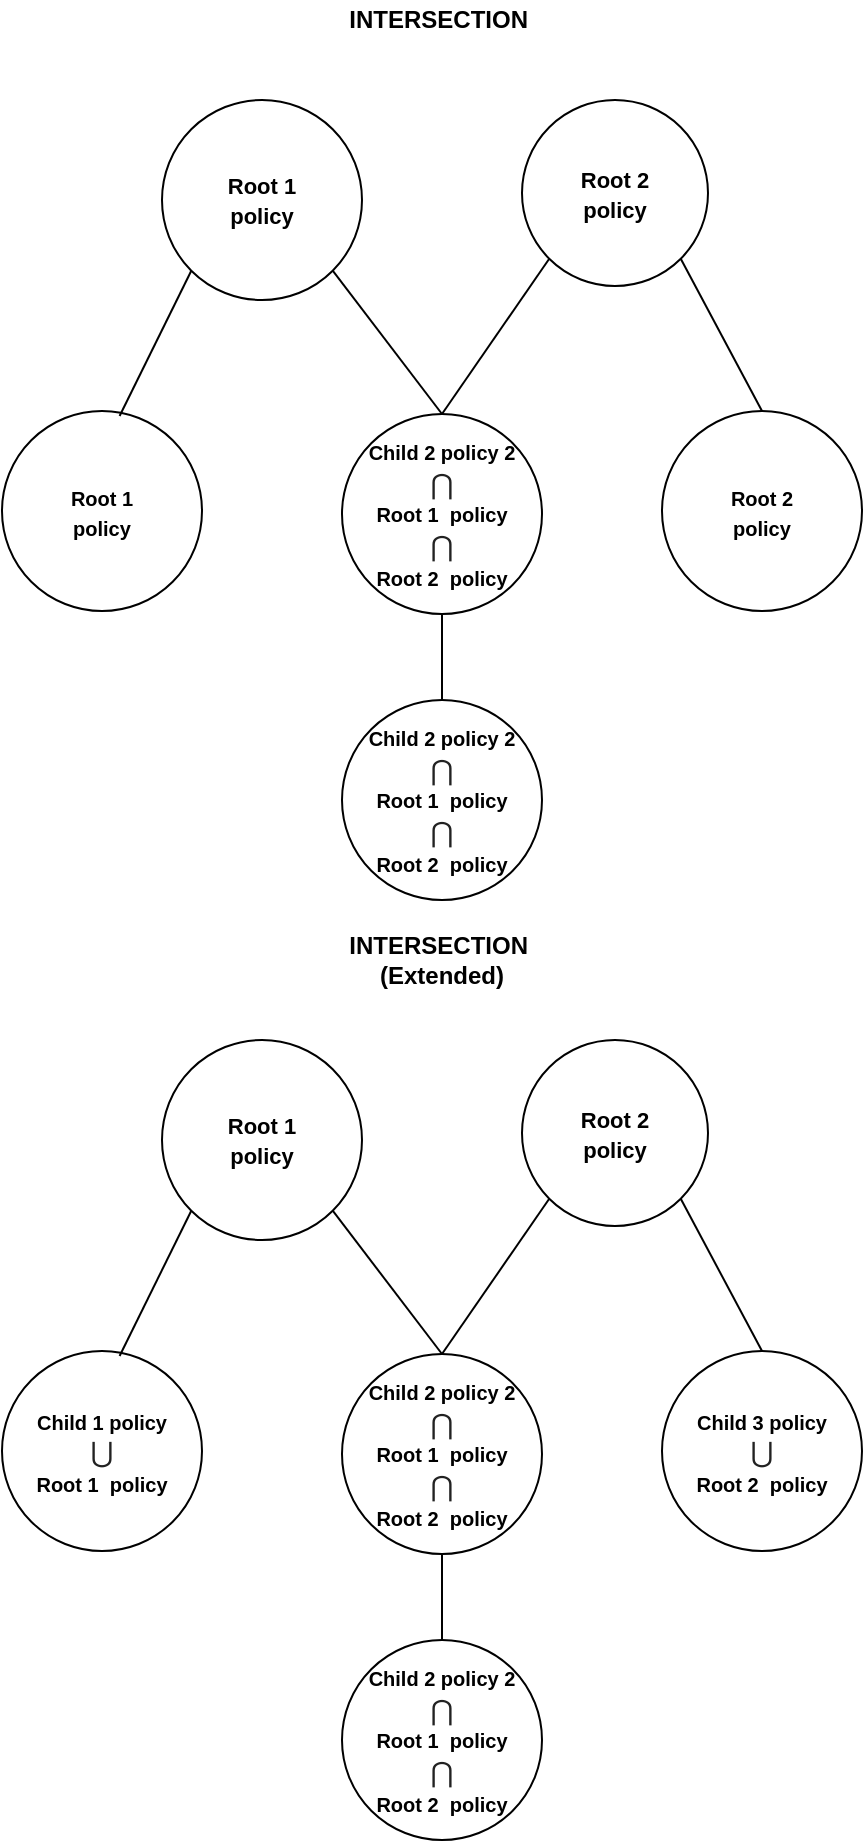 <mxfile version="13.3.0" type="device"><diagram id="11IgTsVwOGf4kCaAxO0r" name="Page-1"><mxGraphModel dx="2370" dy="2199" grid="1" gridSize="10" guides="1" tooltips="1" connect="1" arrows="1" fold="1" page="1" pageScale="1" pageWidth="727" pageHeight="969" math="0" shadow="0"><root><mxCell id="0"/><mxCell id="1" parent="0"/><mxCell id="oULmTyLawJG8FPRPxuBA-2" value="&lt;font style=&quot;font-size: 11px&quot;&gt;&lt;b&gt;Root 1&lt;br&gt;policy&lt;br&gt;&lt;/b&gt;&lt;/font&gt;" style="ellipse;whiteSpace=wrap;html=1;aspect=fixed;" vertex="1" parent="1"><mxGeometry x="200" y="-910" width="100" height="100" as="geometry"/></mxCell><mxCell id="oULmTyLawJG8FPRPxuBA-3" value="&lt;span style=&quot;font-size: 10px&quot;&gt;&lt;b&gt;Root 1 &lt;br&gt;policy&lt;/b&gt;&lt;/span&gt;" style="ellipse;whiteSpace=wrap;html=1;aspect=fixed;" vertex="1" parent="1"><mxGeometry x="120" y="-754.5" width="100" height="100" as="geometry"/></mxCell><mxCell id="oULmTyLawJG8FPRPxuBA-4" value="" style="endArrow=none;html=1;entryX=0;entryY=1;entryDx=0;entryDy=0;exitX=0.588;exitY=0.025;exitDx=0;exitDy=0;exitPerimeter=0;" edge="1" parent="1" source="oULmTyLawJG8FPRPxuBA-3" target="oULmTyLawJG8FPRPxuBA-2"><mxGeometry width="50" height="50" relative="1" as="geometry"><mxPoint x="310" y="-630" as="sourcePoint"/><mxPoint x="360" y="-680" as="targetPoint"/></mxGeometry></mxCell><mxCell id="oULmTyLawJG8FPRPxuBA-7" value="" style="endArrow=none;html=1;entryX=1;entryY=1;entryDx=0;entryDy=0;exitX=0.5;exitY=0;exitDx=0;exitDy=0;" edge="1" parent="1" source="oULmTyLawJG8FPRPxuBA-8" target="oULmTyLawJG8FPRPxuBA-2"><mxGeometry width="50" height="50" relative="1" as="geometry"><mxPoint x="259.5" y="-740" as="sourcePoint"/><mxPoint x="259.5" y="-810" as="targetPoint"/></mxGeometry></mxCell><mxCell id="oULmTyLawJG8FPRPxuBA-8" value="&lt;b style=&quot;font-size: 10px&quot;&gt;Child 2 policy 2&lt;br&gt;&lt;/b&gt;&lt;span style=&quot;color: rgb(34 , 34 , 34) ; font-family: &amp;#34;arial&amp;#34; , sans-serif ; font-size: 14px ; text-align: left ; background-color: rgb(255 , 255 , 255)&quot;&gt;⋂&lt;/span&gt;&lt;b style=&quot;font-size: 10px&quot;&gt;&lt;span style=&quot;color: rgb(32 , 33 , 34) ; font-family: sans-serif ; background-color: rgb(255 , 255 , 255)&quot;&gt;&lt;br&gt;&lt;/span&gt;Root 1&amp;nbsp; policy&lt;/b&gt;&lt;b style=&quot;font-size: 10px&quot;&gt;&lt;br&gt;&lt;/b&gt;&lt;span style=&quot;color: rgb(34 , 34 , 34) ; font-family: &amp;#34;arial&amp;#34; , sans-serif ; font-size: 14px ; text-align: left ; background-color: rgb(255 , 255 , 255)&quot;&gt;⋂&lt;/span&gt;&lt;b style=&quot;font-size: 10px&quot;&gt;&lt;span style=&quot;color: rgb(32 , 33 , 34) ; font-family: sans-serif ; background-color: rgb(255 , 255 , 255)&quot;&gt;&lt;br&gt;&lt;/span&gt;Root 2&amp;nbsp; policy&lt;/b&gt;" style="ellipse;whiteSpace=wrap;html=1;aspect=fixed;" vertex="1" parent="1"><mxGeometry x="290" y="-753" width="100" height="100" as="geometry"/></mxCell><mxCell id="oULmTyLawJG8FPRPxuBA-9" value="&lt;font style=&quot;font-size: 10px&quot;&gt;&lt;b&gt;Child 2 policy 2&lt;br&gt;&lt;/b&gt;&lt;span style=&quot;color: rgb(34 , 34 , 34) ; font-family: &amp;#34;arial&amp;#34; , sans-serif ; font-size: 14px ; text-align: left ; background-color: rgb(255 , 255 , 255)&quot;&gt;⋂&lt;/span&gt;&lt;b&gt;&lt;span style=&quot;color: rgb(32 , 33 , 34) ; font-family: sans-serif ; background-color: rgb(255 , 255 , 255)&quot;&gt;&lt;br&gt;&lt;/span&gt;Root 1&amp;nbsp; policy&lt;/b&gt;&lt;b&gt;&lt;br&gt;&lt;/b&gt;&lt;span style=&quot;color: rgb(34 , 34 , 34) ; font-family: &amp;#34;arial&amp;#34; , sans-serif ; font-size: 14px ; text-align: left ; background-color: rgb(255 , 255 , 255)&quot;&gt;⋂&lt;/span&gt;&lt;b&gt;&lt;span style=&quot;color: rgb(32 , 33 , 34) ; font-family: sans-serif ; background-color: rgb(255 , 255 , 255)&quot;&gt;&lt;br&gt;&lt;/span&gt;Root 2&amp;nbsp; policy&lt;/b&gt;&lt;br&gt;&lt;/font&gt;" style="ellipse;whiteSpace=wrap;html=1;aspect=fixed;" vertex="1" parent="1"><mxGeometry x="290" y="-610" width="100" height="100" as="geometry"/></mxCell><mxCell id="oULmTyLawJG8FPRPxuBA-19" value="&lt;font style=&quot;font-size: 11px&quot;&gt;&lt;b&gt;Root 2&lt;br&gt;policy&lt;br&gt;&lt;/b&gt;&lt;/font&gt;" style="ellipse;whiteSpace=wrap;html=1;aspect=fixed;" vertex="1" parent="1"><mxGeometry x="380" y="-910" width="93" height="93" as="geometry"/></mxCell><mxCell id="oULmTyLawJG8FPRPxuBA-20" value="&lt;span style=&quot;font-size: 10px&quot;&gt;&lt;b&gt;Root 2 &lt;br&gt;policy&lt;/b&gt;&lt;/span&gt;" style="ellipse;whiteSpace=wrap;html=1;aspect=fixed;" vertex="1" parent="1"><mxGeometry x="450" y="-754.5" width="100" height="100" as="geometry"/></mxCell><mxCell id="oULmTyLawJG8FPRPxuBA-22" value="" style="endArrow=none;html=1;entryX=0;entryY=1;entryDx=0;entryDy=0;exitX=0.5;exitY=0;exitDx=0;exitDy=0;" edge="1" parent="1" source="oULmTyLawJG8FPRPxuBA-8" target="oULmTyLawJG8FPRPxuBA-19"><mxGeometry width="50" height="50" relative="1" as="geometry"><mxPoint x="470" y="-733" as="sourcePoint"/><mxPoint x="469.5" y="-800" as="targetPoint"/></mxGeometry></mxCell><mxCell id="oULmTyLawJG8FPRPxuBA-24" value="" style="endArrow=none;html=1;entryX=1;entryY=1;entryDx=0;entryDy=0;exitX=0.5;exitY=0;exitDx=0;exitDy=0;" edge="1" parent="1" source="oULmTyLawJG8FPRPxuBA-20" target="oULmTyLawJG8FPRPxuBA-19"><mxGeometry width="50" height="50" relative="1" as="geometry"><mxPoint x="350" y="-743" as="sourcePoint"/><mxPoint x="441.716" y="-811.716" as="targetPoint"/></mxGeometry></mxCell><mxCell id="oULmTyLawJG8FPRPxuBA-25" value="&lt;b&gt;INTERSECTION&amp;nbsp;&lt;br&gt;&lt;/b&gt;" style="text;html=1;strokeColor=none;fillColor=none;align=center;verticalAlign=middle;whiteSpace=wrap;rounded=0;" vertex="1" parent="1"><mxGeometry x="300" y="-960" width="80" height="20" as="geometry"/></mxCell><mxCell id="oULmTyLawJG8FPRPxuBA-27" value="" style="endArrow=none;html=1;entryX=0.5;entryY=1;entryDx=0;entryDy=0;" edge="1" parent="1" source="oULmTyLawJG8FPRPxuBA-9" target="oULmTyLawJG8FPRPxuBA-8"><mxGeometry width="50" height="50" relative="1" as="geometry"><mxPoint x="470" y="-743" as="sourcePoint"/><mxPoint x="470" y="-800" as="targetPoint"/></mxGeometry></mxCell><mxCell id="oULmTyLawJG8FPRPxuBA-28" value="&lt;font style=&quot;font-size: 11px&quot;&gt;&lt;b&gt;Root 1&lt;br&gt;policy&lt;br&gt;&lt;/b&gt;&lt;/font&gt;" style="ellipse;whiteSpace=wrap;html=1;aspect=fixed;" vertex="1" parent="1"><mxGeometry x="200" y="-440" width="100" height="100" as="geometry"/></mxCell><mxCell id="oULmTyLawJG8FPRPxuBA-29" value="&lt;b style=&quot;font-size: 10px&quot;&gt;Child 1 policy&lt;br&gt;&lt;/b&gt;&lt;span style=&quot;color: rgb(34 , 34 , 34) ; font-family: &amp;#34;arial&amp;#34; , sans-serif ; font-size: 14px ; text-align: left ; background-color: rgb(255 , 255 , 255)&quot;&gt;⋃&lt;/span&gt;&lt;b style=&quot;font-size: 10px&quot;&gt;&lt;span style=&quot;color: rgb(32 , 33 , 34) ; font-family: sans-serif ; background-color: rgb(255 , 255 , 255)&quot;&gt;&lt;br&gt;&lt;/span&gt;Root 1&amp;nbsp; policy&lt;/b&gt;" style="ellipse;whiteSpace=wrap;html=1;aspect=fixed;" vertex="1" parent="1"><mxGeometry x="120" y="-284.5" width="100" height="100" as="geometry"/></mxCell><mxCell id="oULmTyLawJG8FPRPxuBA-30" value="" style="endArrow=none;html=1;entryX=0;entryY=1;entryDx=0;entryDy=0;exitX=0.588;exitY=0.025;exitDx=0;exitDy=0;exitPerimeter=0;" edge="1" parent="1" source="oULmTyLawJG8FPRPxuBA-29" target="oULmTyLawJG8FPRPxuBA-28"><mxGeometry width="50" height="50" relative="1" as="geometry"><mxPoint x="310" y="-160" as="sourcePoint"/><mxPoint x="360" y="-210" as="targetPoint"/></mxGeometry></mxCell><mxCell id="oULmTyLawJG8FPRPxuBA-31" value="" style="endArrow=none;html=1;entryX=1;entryY=1;entryDx=0;entryDy=0;exitX=0.5;exitY=0;exitDx=0;exitDy=0;" edge="1" parent="1" source="oULmTyLawJG8FPRPxuBA-32" target="oULmTyLawJG8FPRPxuBA-28"><mxGeometry width="50" height="50" relative="1" as="geometry"><mxPoint x="259.5" y="-270" as="sourcePoint"/><mxPoint x="259.5" y="-340" as="targetPoint"/></mxGeometry></mxCell><mxCell id="oULmTyLawJG8FPRPxuBA-32" value="&lt;b style=&quot;font-size: 10px&quot;&gt;Child 2 policy 2&lt;br&gt;&lt;/b&gt;&lt;span style=&quot;color: rgb(34 , 34 , 34) ; font-family: &amp;#34;arial&amp;#34; , sans-serif ; font-size: 14px ; text-align: left ; background-color: rgb(255 , 255 , 255)&quot;&gt;⋂&lt;/span&gt;&lt;b style=&quot;font-size: 10px&quot;&gt;&lt;span style=&quot;color: rgb(32 , 33 , 34) ; font-family: sans-serif ; background-color: rgb(255 , 255 , 255)&quot;&gt;&lt;br&gt;&lt;/span&gt;Root 1&amp;nbsp; policy&lt;/b&gt;&lt;b style=&quot;font-size: 10px&quot;&gt;&lt;br&gt;&lt;/b&gt;&lt;span style=&quot;color: rgb(34 , 34 , 34) ; font-family: &amp;#34;arial&amp;#34; , sans-serif ; font-size: 14px ; text-align: left ; background-color: rgb(255 , 255 , 255)&quot;&gt;⋂&lt;/span&gt;&lt;b style=&quot;font-size: 10px&quot;&gt;&lt;span style=&quot;color: rgb(32 , 33 , 34) ; font-family: sans-serif ; background-color: rgb(255 , 255 , 255)&quot;&gt;&lt;br&gt;&lt;/span&gt;Root 2&amp;nbsp; policy&lt;/b&gt;" style="ellipse;whiteSpace=wrap;html=1;aspect=fixed;" vertex="1" parent="1"><mxGeometry x="290" y="-283" width="100" height="100" as="geometry"/></mxCell><mxCell id="oULmTyLawJG8FPRPxuBA-33" value="&lt;font style=&quot;font-size: 10px&quot;&gt;&lt;b&gt;Child 2 policy 2&lt;br&gt;&lt;/b&gt;&lt;span style=&quot;color: rgb(34 , 34 , 34) ; font-family: &amp;#34;arial&amp;#34; , sans-serif ; font-size: 14px ; text-align: left ; background-color: rgb(255 , 255 , 255)&quot;&gt;⋂&lt;/span&gt;&lt;b&gt;&lt;span style=&quot;color: rgb(32 , 33 , 34) ; font-family: sans-serif ; background-color: rgb(255 , 255 , 255)&quot;&gt;&lt;br&gt;&lt;/span&gt;Root 1&amp;nbsp; policy&lt;/b&gt;&lt;b&gt;&lt;br&gt;&lt;/b&gt;&lt;span style=&quot;color: rgb(34 , 34 , 34) ; font-family: &amp;#34;arial&amp;#34; , sans-serif ; font-size: 14px ; text-align: left ; background-color: rgb(255 , 255 , 255)&quot;&gt;⋂&lt;/span&gt;&lt;b&gt;&lt;span style=&quot;color: rgb(32 , 33 , 34) ; font-family: sans-serif ; background-color: rgb(255 , 255 , 255)&quot;&gt;&lt;br&gt;&lt;/span&gt;Root 2&amp;nbsp; policy&lt;/b&gt;&lt;br&gt;&lt;/font&gt;" style="ellipse;whiteSpace=wrap;html=1;aspect=fixed;" vertex="1" parent="1"><mxGeometry x="290" y="-140" width="100" height="100" as="geometry"/></mxCell><mxCell id="oULmTyLawJG8FPRPxuBA-34" value="&lt;font style=&quot;font-size: 11px&quot;&gt;&lt;b&gt;Root 2&lt;br&gt;policy&lt;br&gt;&lt;/b&gt;&lt;/font&gt;" style="ellipse;whiteSpace=wrap;html=1;aspect=fixed;" vertex="1" parent="1"><mxGeometry x="380" y="-440" width="93" height="93" as="geometry"/></mxCell><mxCell id="oULmTyLawJG8FPRPxuBA-35" value="&lt;font style=&quot;font-size: 10px&quot;&gt;&lt;b&gt;Child 3 policy&lt;br&gt;&lt;/b&gt;&lt;span style=&quot;color: rgb(34 , 34 , 34) ; font-family: &amp;#34;arial&amp;#34; , sans-serif ; font-size: 14px ; text-align: left ; background-color: rgb(255 , 255 , 255)&quot;&gt;⋃&lt;/span&gt;&lt;b&gt;&lt;span style=&quot;color: rgb(32 , 33 , 34) ; font-family: sans-serif ; background-color: rgb(255 , 255 , 255)&quot;&gt;&lt;br&gt;&lt;/span&gt;Root 2&amp;nbsp; policy&lt;/b&gt;&lt;/font&gt;" style="ellipse;whiteSpace=wrap;html=1;aspect=fixed;" vertex="1" parent="1"><mxGeometry x="450" y="-284.5" width="100" height="100" as="geometry"/></mxCell><mxCell id="oULmTyLawJG8FPRPxuBA-36" value="" style="endArrow=none;html=1;entryX=0;entryY=1;entryDx=0;entryDy=0;exitX=0.5;exitY=0;exitDx=0;exitDy=0;" edge="1" parent="1" source="oULmTyLawJG8FPRPxuBA-32" target="oULmTyLawJG8FPRPxuBA-34"><mxGeometry width="50" height="50" relative="1" as="geometry"><mxPoint x="470" y="-263" as="sourcePoint"/><mxPoint x="469.5" y="-330" as="targetPoint"/></mxGeometry></mxCell><mxCell id="oULmTyLawJG8FPRPxuBA-37" value="" style="endArrow=none;html=1;entryX=1;entryY=1;entryDx=0;entryDy=0;exitX=0.5;exitY=0;exitDx=0;exitDy=0;" edge="1" parent="1" source="oULmTyLawJG8FPRPxuBA-35" target="oULmTyLawJG8FPRPxuBA-34"><mxGeometry width="50" height="50" relative="1" as="geometry"><mxPoint x="350" y="-273" as="sourcePoint"/><mxPoint x="441.716" y="-341.716" as="targetPoint"/></mxGeometry></mxCell><mxCell id="oULmTyLawJG8FPRPxuBA-38" value="&lt;b&gt;INTERSECTION&amp;nbsp;&lt;br&gt;(Extended)&lt;br&gt;&lt;/b&gt;" style="text;html=1;strokeColor=none;fillColor=none;align=center;verticalAlign=middle;whiteSpace=wrap;rounded=0;" vertex="1" parent="1"><mxGeometry x="300" y="-490" width="80" height="20" as="geometry"/></mxCell><mxCell id="oULmTyLawJG8FPRPxuBA-39" value="" style="endArrow=none;html=1;entryX=0.5;entryY=1;entryDx=0;entryDy=0;" edge="1" parent="1" source="oULmTyLawJG8FPRPxuBA-33" target="oULmTyLawJG8FPRPxuBA-32"><mxGeometry width="50" height="50" relative="1" as="geometry"><mxPoint x="470" y="-273.0" as="sourcePoint"/><mxPoint x="470" y="-330.0" as="targetPoint"/></mxGeometry></mxCell></root></mxGraphModel></diagram></mxfile>
